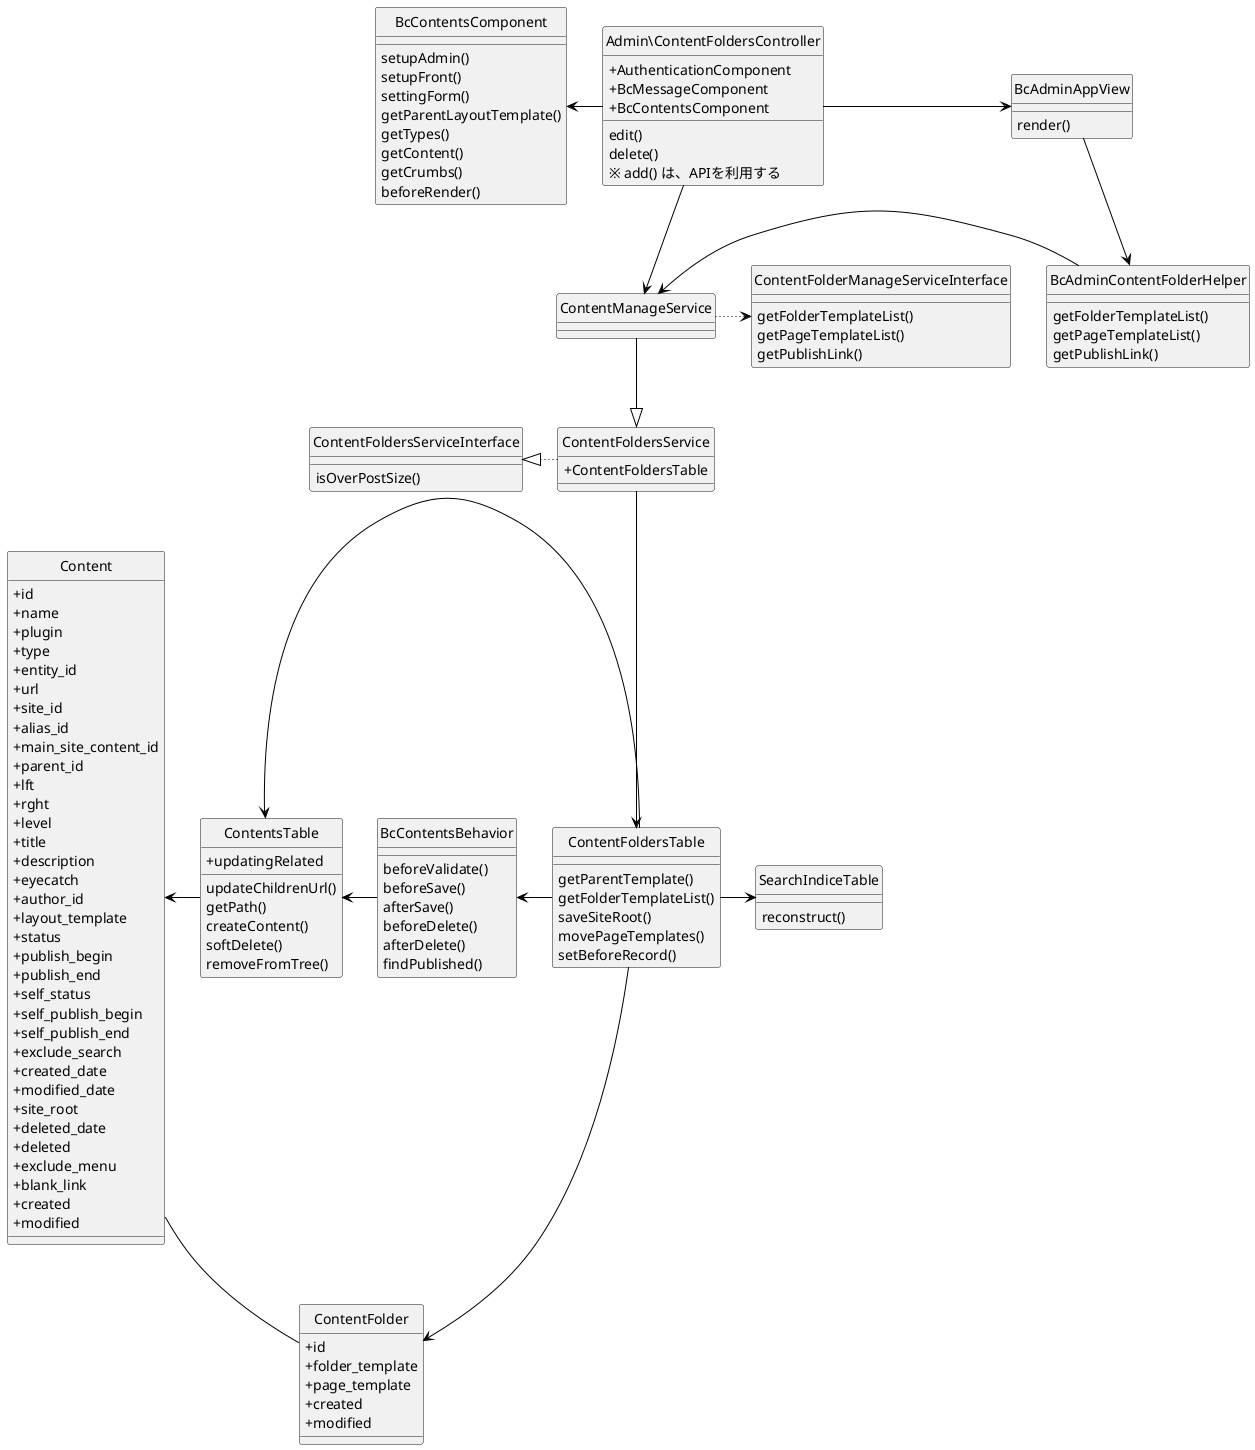 @startuml
hide circle
skinparam classAttributeIconSize 0

class BcContentsComponent {
    setupAdmin()
    setupFront()
    settingForm()
    getParentLayoutTemplate()
    getTypes()
    getContent()
    getCrumbs()
    beforeRender()
}

class Admin\ContentFoldersController {
    + AuthenticationComponent
    + BcMessageComponent
    + BcContentsComponent
    edit()
    delete()
    ※ add() は、APIを利用する
}

class BcAdminAppView {
    render()
}

class BcAdminContentFolderHelper {
    getFolderTemplateList()
    getPageTemplateList()
    getPublishLink()
}

class ContentManageService {

}

class ContentFolderManageServiceInterface {
    getFolderTemplateList()
    getPageTemplateList()
    getPublishLink()
}

class ContentFoldersService {
    + ContentFoldersTable
}

class ContentFoldersServiceInterface {
    isOverPostSize()
}

class ContentFoldersTable {
    getParentTemplate()
    getFolderTemplateList()
    saveSiteRoot()
    movePageTemplates()
    setBeforeRecord()
}

class SearchIndiceTable {
    reconstruct()
}

class ContentFolder {
    + id
    + folder_template
    + page_template
    + created
    + modified
}

class BcContentsBehavior {
    beforeValidate()
    beforeSave()
    afterSave()
    beforeDelete()
    afterDelete()
    findPublished()
}

class ContentsTable {
    + updatingRelated
    updateChildrenUrl()
    getPath()
    createContent()
    softDelete()
    removeFromTree()
}

class Content {
    + id
    + name
    + plugin
    + type
    + entity_id
    + url
    + site_id
    + alias_id
    + main_site_content_id
    + parent_id
    + lft
    + rght
    + level
    + title
    + description
    + eyecatch
    + author_id
    + layout_template
    + status
    + publish_begin
    + publish_end
    + self_status
    + self_publish_begin
    + self_publish_end
    + exclude_search
    + created_date
    + modified_date
    + site_root
    + deleted_date
    + deleted
    + exclude_menu
    + blank_link
    + created
    + modified
}


Admin\ContentFoldersController -left[#Black]-> BcContentsComponent
Admin\ContentFoldersController -right[#Black]-> BcAdminAppView
Admin\ContentFoldersController -down[#Black]-> ContentManageService

BcAdminAppView -down[#Black]-> BcAdminContentFolderHelper

BcAdminContentFolderHelper -left[#Black]-> ContentManageService

ContentManageService -right[dotted,#Black]-> ContentFolderManageServiceInterface
ContentManageService -down[#Black]-|> ContentFoldersService

ContentFoldersService -left[dotted,#Black]-|> ContentFoldersServiceInterface
ContentFoldersService -down[#Black]-> ContentFoldersTable

ContentFoldersTable -right[#Black]-> SearchIndiceTable
ContentFoldersTable -left[#Black]-> BcContentsBehavior
ContentFoldersTable -left[#Black]-> ContentsTable
ContentFoldersTable -down[#Black]-> ContentFolder

BcContentsBehavior -left[#Black]-> ContentsTable

ContentsTable -left[#Black]-> Content

ContentFolder -[#Black]- Content

@enduml
